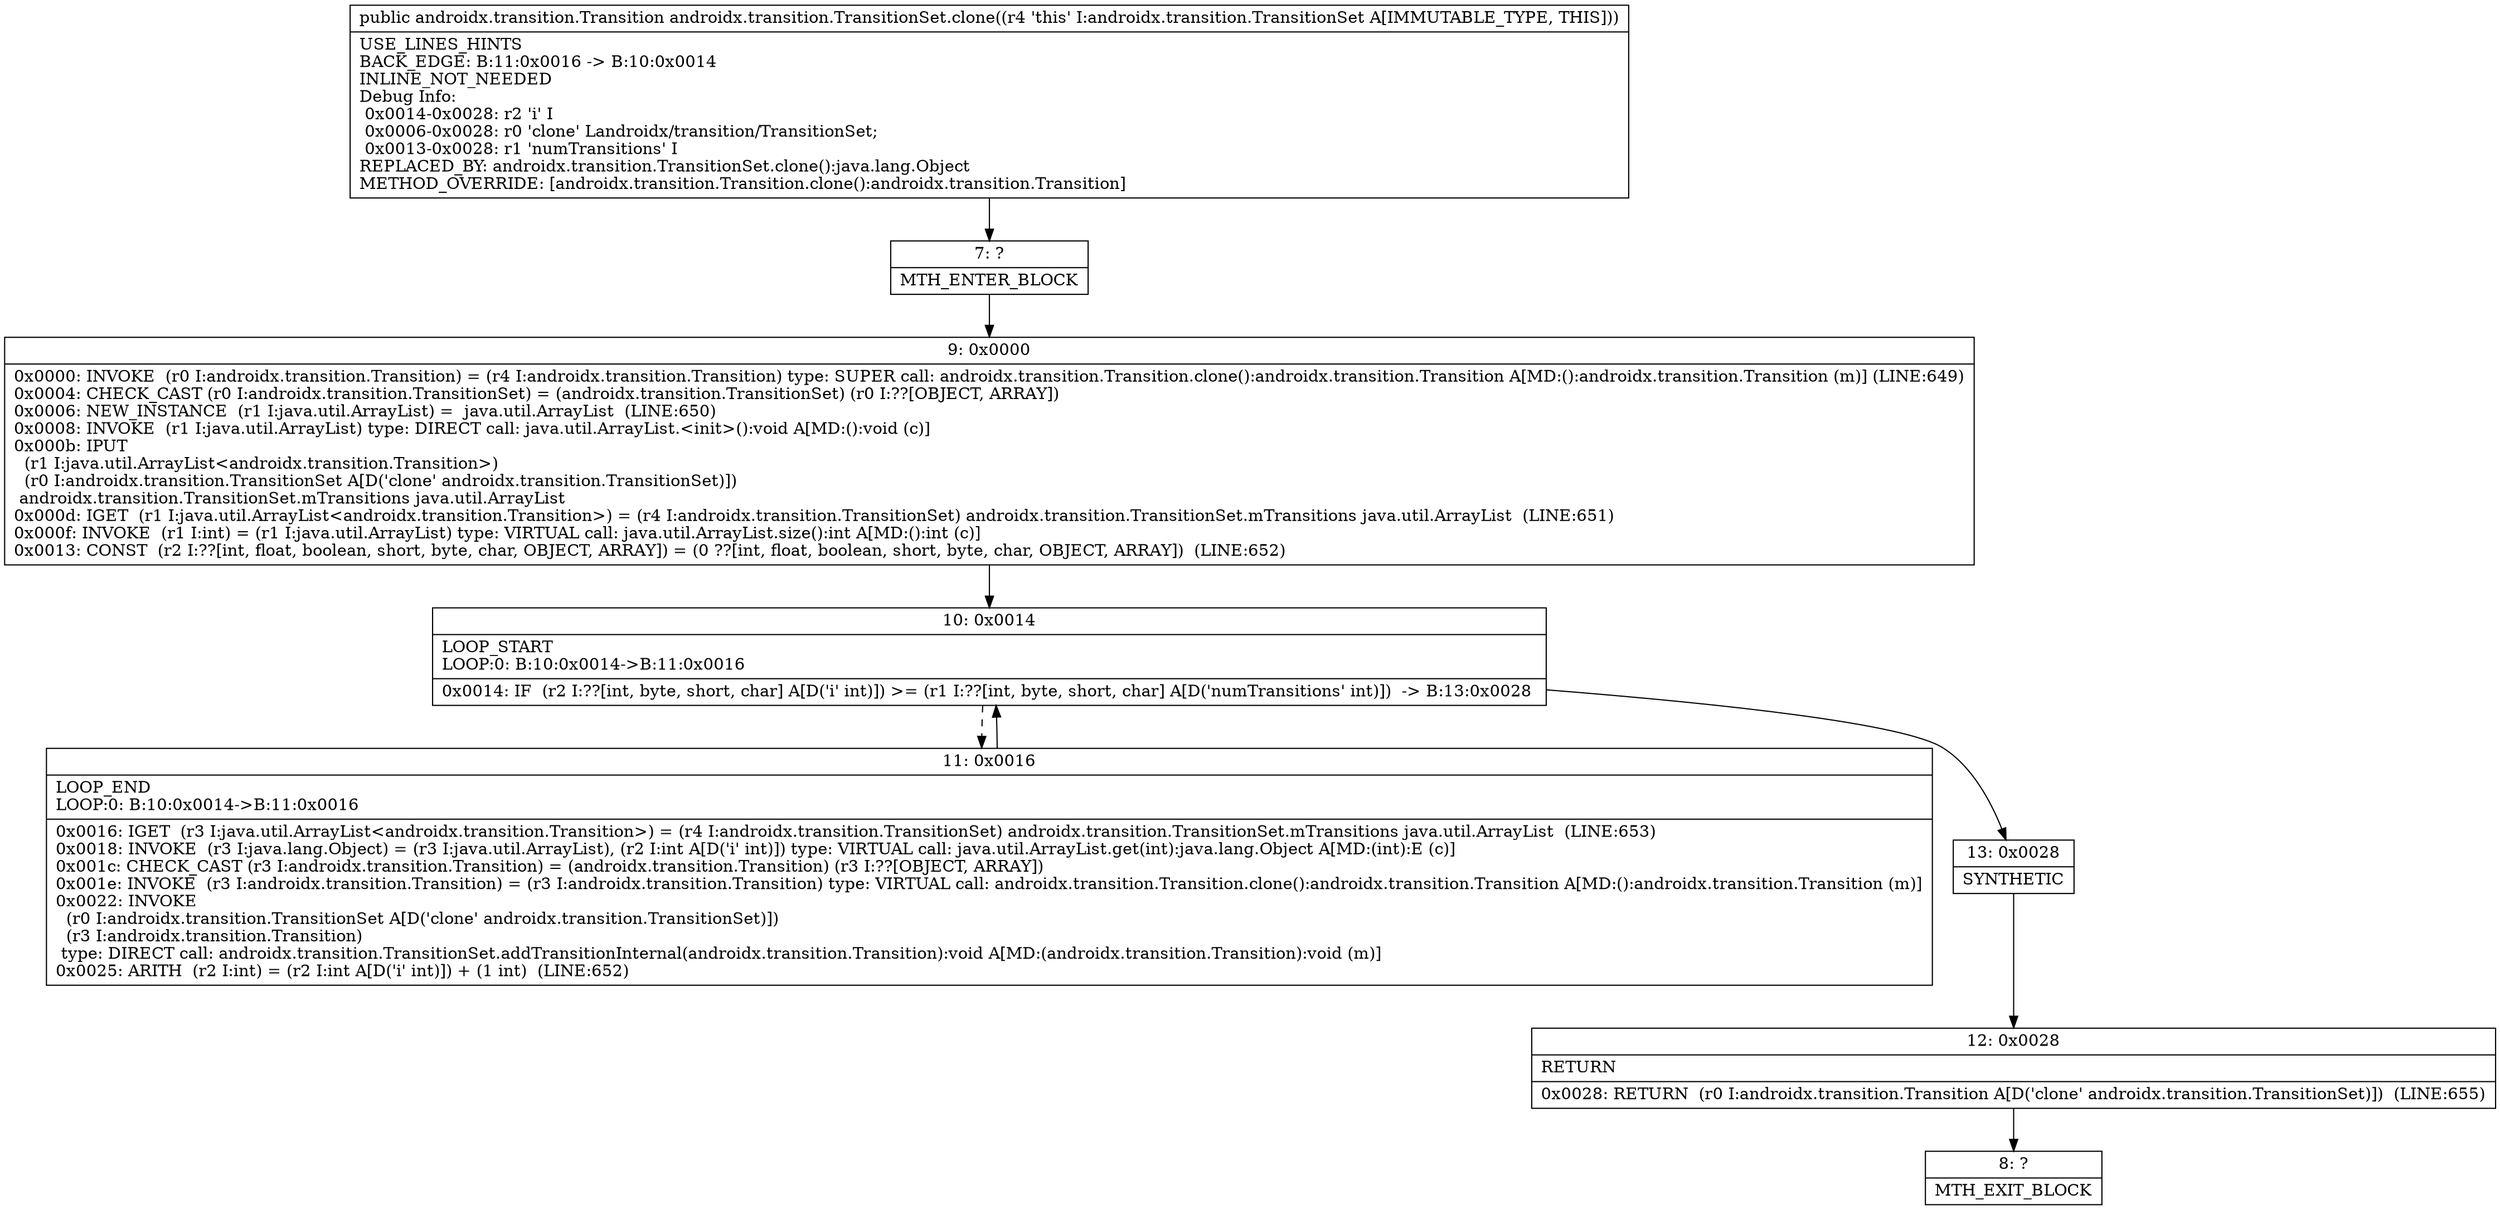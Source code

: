 digraph "CFG forandroidx.transition.TransitionSet.clone()Landroidx\/transition\/Transition;" {
Node_7 [shape=record,label="{7\:\ ?|MTH_ENTER_BLOCK\l}"];
Node_9 [shape=record,label="{9\:\ 0x0000|0x0000: INVOKE  (r0 I:androidx.transition.Transition) = (r4 I:androidx.transition.Transition) type: SUPER call: androidx.transition.Transition.clone():androidx.transition.Transition A[MD:():androidx.transition.Transition (m)] (LINE:649)\l0x0004: CHECK_CAST (r0 I:androidx.transition.TransitionSet) = (androidx.transition.TransitionSet) (r0 I:??[OBJECT, ARRAY]) \l0x0006: NEW_INSTANCE  (r1 I:java.util.ArrayList) =  java.util.ArrayList  (LINE:650)\l0x0008: INVOKE  (r1 I:java.util.ArrayList) type: DIRECT call: java.util.ArrayList.\<init\>():void A[MD:():void (c)]\l0x000b: IPUT  \l  (r1 I:java.util.ArrayList\<androidx.transition.Transition\>)\l  (r0 I:androidx.transition.TransitionSet A[D('clone' androidx.transition.TransitionSet)])\l androidx.transition.TransitionSet.mTransitions java.util.ArrayList \l0x000d: IGET  (r1 I:java.util.ArrayList\<androidx.transition.Transition\>) = (r4 I:androidx.transition.TransitionSet) androidx.transition.TransitionSet.mTransitions java.util.ArrayList  (LINE:651)\l0x000f: INVOKE  (r1 I:int) = (r1 I:java.util.ArrayList) type: VIRTUAL call: java.util.ArrayList.size():int A[MD:():int (c)]\l0x0013: CONST  (r2 I:??[int, float, boolean, short, byte, char, OBJECT, ARRAY]) = (0 ??[int, float, boolean, short, byte, char, OBJECT, ARRAY])  (LINE:652)\l}"];
Node_10 [shape=record,label="{10\:\ 0x0014|LOOP_START\lLOOP:0: B:10:0x0014\-\>B:11:0x0016\l|0x0014: IF  (r2 I:??[int, byte, short, char] A[D('i' int)]) \>= (r1 I:??[int, byte, short, char] A[D('numTransitions' int)])  \-\> B:13:0x0028 \l}"];
Node_11 [shape=record,label="{11\:\ 0x0016|LOOP_END\lLOOP:0: B:10:0x0014\-\>B:11:0x0016\l|0x0016: IGET  (r3 I:java.util.ArrayList\<androidx.transition.Transition\>) = (r4 I:androidx.transition.TransitionSet) androidx.transition.TransitionSet.mTransitions java.util.ArrayList  (LINE:653)\l0x0018: INVOKE  (r3 I:java.lang.Object) = (r3 I:java.util.ArrayList), (r2 I:int A[D('i' int)]) type: VIRTUAL call: java.util.ArrayList.get(int):java.lang.Object A[MD:(int):E (c)]\l0x001c: CHECK_CAST (r3 I:androidx.transition.Transition) = (androidx.transition.Transition) (r3 I:??[OBJECT, ARRAY]) \l0x001e: INVOKE  (r3 I:androidx.transition.Transition) = (r3 I:androidx.transition.Transition) type: VIRTUAL call: androidx.transition.Transition.clone():androidx.transition.Transition A[MD:():androidx.transition.Transition (m)]\l0x0022: INVOKE  \l  (r0 I:androidx.transition.TransitionSet A[D('clone' androidx.transition.TransitionSet)])\l  (r3 I:androidx.transition.Transition)\l type: DIRECT call: androidx.transition.TransitionSet.addTransitionInternal(androidx.transition.Transition):void A[MD:(androidx.transition.Transition):void (m)]\l0x0025: ARITH  (r2 I:int) = (r2 I:int A[D('i' int)]) + (1 int)  (LINE:652)\l}"];
Node_13 [shape=record,label="{13\:\ 0x0028|SYNTHETIC\l}"];
Node_12 [shape=record,label="{12\:\ 0x0028|RETURN\l|0x0028: RETURN  (r0 I:androidx.transition.Transition A[D('clone' androidx.transition.TransitionSet)])  (LINE:655)\l}"];
Node_8 [shape=record,label="{8\:\ ?|MTH_EXIT_BLOCK\l}"];
MethodNode[shape=record,label="{public androidx.transition.Transition androidx.transition.TransitionSet.clone((r4 'this' I:androidx.transition.TransitionSet A[IMMUTABLE_TYPE, THIS]))  | USE_LINES_HINTS\lBACK_EDGE: B:11:0x0016 \-\> B:10:0x0014\lINLINE_NOT_NEEDED\lDebug Info:\l  0x0014\-0x0028: r2 'i' I\l  0x0006\-0x0028: r0 'clone' Landroidx\/transition\/TransitionSet;\l  0x0013\-0x0028: r1 'numTransitions' I\lREPLACED_BY: androidx.transition.TransitionSet.clone():java.lang.Object\lMETHOD_OVERRIDE: [androidx.transition.Transition.clone():androidx.transition.Transition]\l}"];
MethodNode -> Node_7;Node_7 -> Node_9;
Node_9 -> Node_10;
Node_10 -> Node_11[style=dashed];
Node_10 -> Node_13;
Node_11 -> Node_10;
Node_13 -> Node_12;
Node_12 -> Node_8;
}

